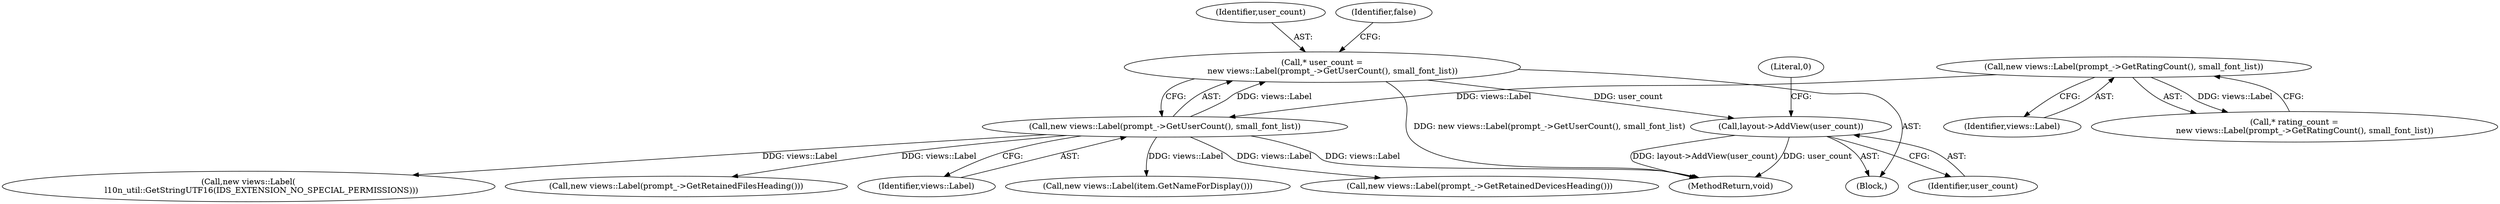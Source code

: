 digraph "0_Chrome_0a1c15fecb1240ab909e1431b6127410c3b380e0_0@pointer" {
"1000174" [label="(Call,* user_count =\n        new views::Label(prompt_->GetUserCount(), small_font_list))"];
"1000176" [label="(Call,new views::Label(prompt_->GetUserCount(), small_font_list))"];
"1000160" [label="(Call,new views::Label(prompt_->GetRatingCount(), small_font_list))"];
"1000182" [label="(Call,layout->AddView(user_count))"];
"1000161" [label="(Identifier,views::Label)"];
"1000359" [label="(Call,new views::Label(\n          l10n_util::GetStringUTF16(IDS_EXTENSION_NO_SPECIAL_PERMISSIONS)))"];
"1000135" [label="(Block,)"];
"1000175" [label="(Identifier,user_count)"];
"1000176" [label="(Call,new views::Label(prompt_->GetUserCount(), small_font_list))"];
"1000381" [label="(Call,new views::Label(prompt_->GetRetainedFilesHeading()))"];
"1000177" [label="(Identifier,views::Label)"];
"1000298" [label="(Call,new views::Label(item.GetNameForDisplay()))"];
"1000183" [label="(Identifier,user_count)"];
"1000160" [label="(Call,new views::Label(prompt_->GetRatingCount(), small_font_list))"];
"1000174" [label="(Call,* user_count =\n        new views::Label(prompt_->GetUserCount(), small_font_list))"];
"1000182" [label="(Call,layout->AddView(user_count))"];
"1000179" [label="(Identifier,false)"];
"1000428" [label="(Call,new views::Label(prompt_->GetRetainedDevicesHeading()))"];
"1000496" [label="(MethodReturn,void)"];
"1000185" [label="(Literal,0)"];
"1000158" [label="(Call,* rating_count =\n        new views::Label(prompt_->GetRatingCount(), small_font_list))"];
"1000174" -> "1000135"  [label="AST: "];
"1000174" -> "1000176"  [label="CFG: "];
"1000175" -> "1000174"  [label="AST: "];
"1000176" -> "1000174"  [label="AST: "];
"1000179" -> "1000174"  [label="CFG: "];
"1000174" -> "1000496"  [label="DDG: new views::Label(prompt_->GetUserCount(), small_font_list)"];
"1000176" -> "1000174"  [label="DDG: views::Label"];
"1000174" -> "1000182"  [label="DDG: user_count"];
"1000176" -> "1000177"  [label="CFG: "];
"1000177" -> "1000176"  [label="AST: "];
"1000176" -> "1000496"  [label="DDG: views::Label"];
"1000160" -> "1000176"  [label="DDG: views::Label"];
"1000176" -> "1000298"  [label="DDG: views::Label"];
"1000176" -> "1000359"  [label="DDG: views::Label"];
"1000176" -> "1000381"  [label="DDG: views::Label"];
"1000176" -> "1000428"  [label="DDG: views::Label"];
"1000160" -> "1000158"  [label="AST: "];
"1000160" -> "1000161"  [label="CFG: "];
"1000161" -> "1000160"  [label="AST: "];
"1000158" -> "1000160"  [label="CFG: "];
"1000160" -> "1000158"  [label="DDG: views::Label"];
"1000182" -> "1000135"  [label="AST: "];
"1000182" -> "1000183"  [label="CFG: "];
"1000183" -> "1000182"  [label="AST: "];
"1000185" -> "1000182"  [label="CFG: "];
"1000182" -> "1000496"  [label="DDG: layout->AddView(user_count)"];
"1000182" -> "1000496"  [label="DDG: user_count"];
}
